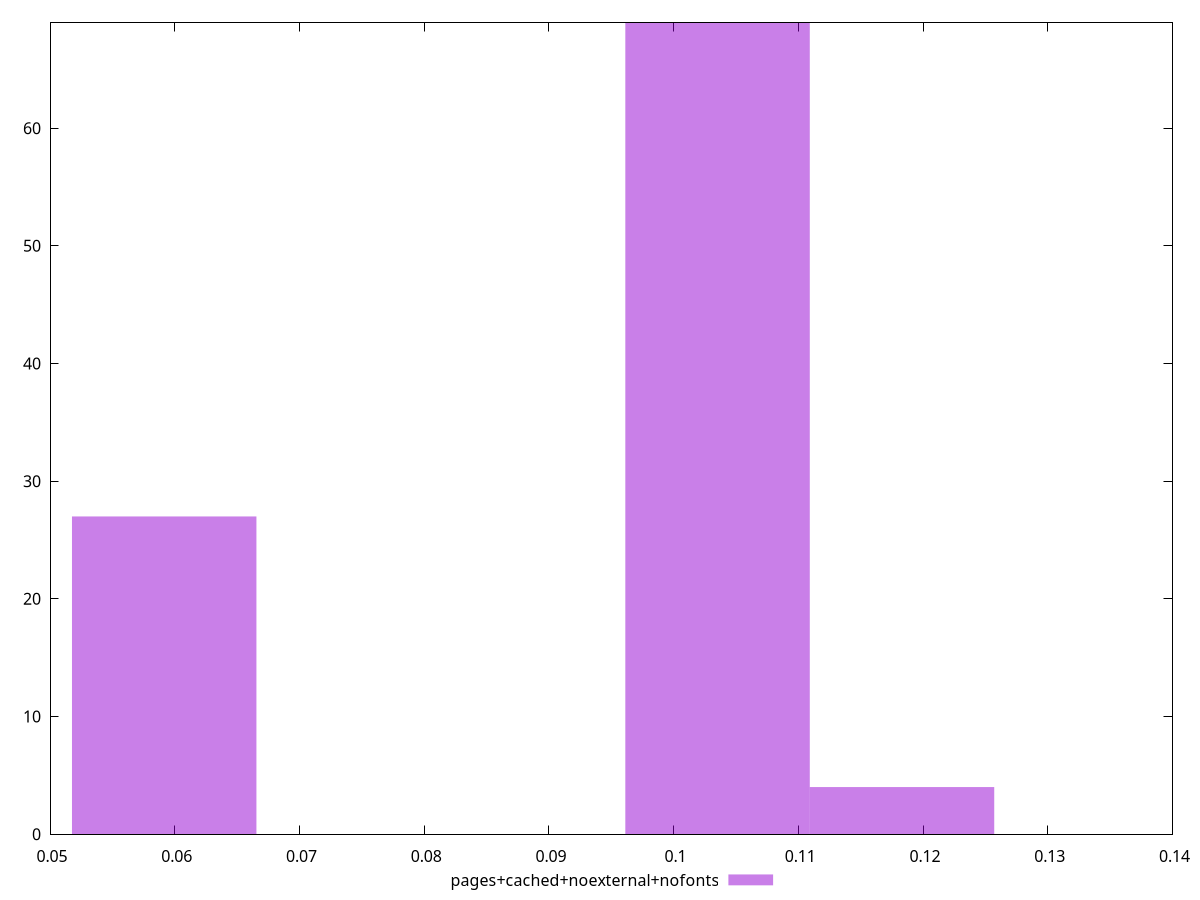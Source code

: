 $_pagesCachedNoexternalNofonts <<EOF
0.1035233993767578 69
0.059156228215290166 27
0.11831245643058033 4
EOF
set key outside below
set terminal pngcairo
set output "report_00006_2020-11-02T20-21-41.718Z/largest-contentful-paint/pages+cached+noexternal+nofonts//hist.png"
set yrange [0:69]
set boxwidth 0.014789057053822541
set style fill transparent solid 0.5 noborder
plot $_pagesCachedNoexternalNofonts title "pages+cached+noexternal+nofonts" with boxes ,